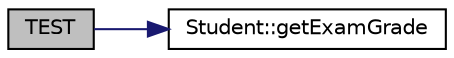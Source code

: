 digraph "TEST"
{
 // LATEX_PDF_SIZE
  edge [fontname="Helvetica",fontsize="10",labelfontname="Helvetica",labelfontsize="10"];
  node [fontname="Helvetica",fontsize="10",shape=record];
  rankdir="LR";
  Node1 [label="TEST",height=0.2,width=0.4,color="black", fillcolor="grey75", style="filled", fontcolor="black",tooltip=" "];
  Node1 -> Node2 [color="midnightblue",fontsize="10",style="solid",fontname="Helvetica"];
  Node2 [label="Student::getExamGrade",height=0.2,width=0.4,color="black", fillcolor="white", style="filled",URL="$class_student.html#a5b3fe9047d32ff3fa247d2a438ac2f36",tooltip=" "];
}
